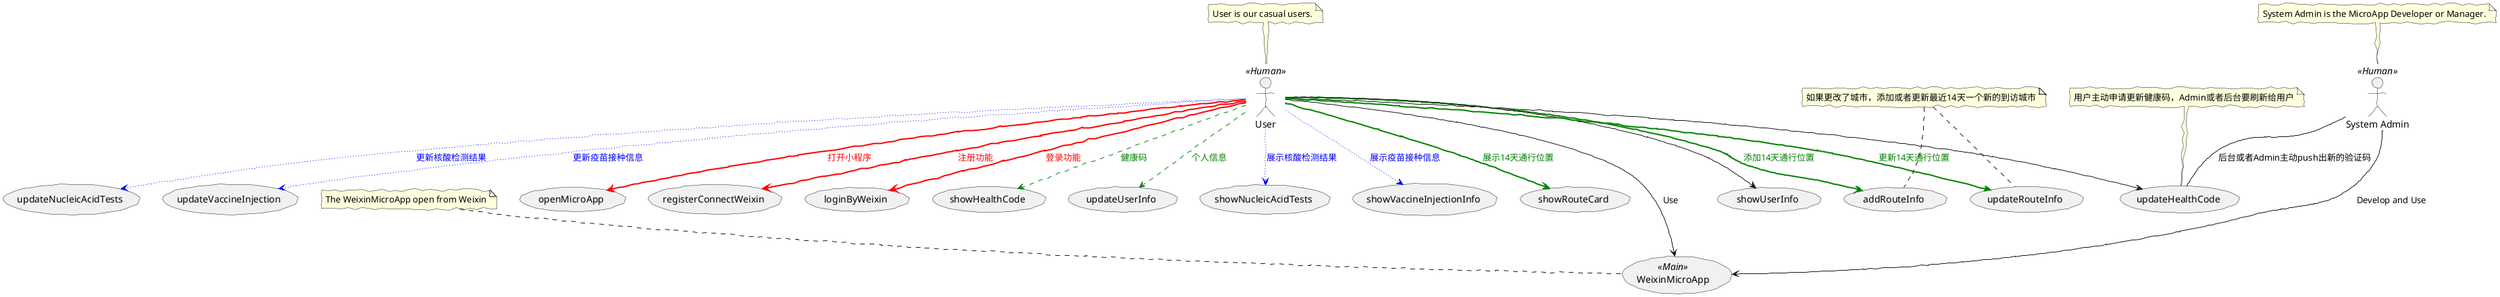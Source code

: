 @startuml
' 字符手写特效
skinparam handwritten true

:User: << Human >>as User
:System Admin: << Human >>as Admin

(WeixinMicroApp) as (App) << Main >>


User --> (case1) #line:red;line.bold;text:red : 打开小程序
User --> (case2) #line:red;line.bold;text:red : 注册功能
User --> (case3) #line:red;line.bold;text:red : 登录功能
User --> (case4)  #green;line.dashed;text:green : 健康码
User --> (case5)  #green;line.dashed;text:green : 个人信息
User --> (case6)
Admin -- (case6) : 后台或者Admin主动push出新的验证码
User --> (case7) #blue;line.dotted;text:blue : 展示核酸检测结果
User --> (case8) #blue;line.dotted;text:blue : 展示疫苗接种信息
User --> (case9) #line:green;line.bold;text:green  : 展示14天通行位置
User --> (case10) #line:green;line.bold;text:green  : 添加14天通行位置
User --> (case11)
User --> (case12) #blue;line.dotted;text:blue : 更新核酸检测结果
User --> (case13) #blue;line.dotted;text:blue : 更新疫苗接种信息
User --> (case14) #line:green;line.bold;text:green  : 更新14天通行位置

' test case list
(openMicroApp) as (case1)
(registerConnectWeixin) as (case2)
(loginByWeixin) as (case3)
(showHealthCode) as (case4)
(showUserInfo) as (case11)
(updateUserInfo) as (case5)
(updateHealthCode) as (case6)
note "用户主动申请更新健康码，Admin或者后台要刷新给用户" as CaseN2
CaseN2 .. (case6)

(showNucleicAcidTests) as (case7)
(updateNucleicAcidTests) as (case12)
(showVaccineInjectionInfo) as (case8)
(updateVaccineInjection) as (case13)


(showRouteCard) as (case9)
(addRouteInfo) as (case10)
(updateRouteInfo) as (case14)
note "如果更改了城市，添加或者更新最近14天一个新的到访城市" as CaseN1
CaseN1 .. (case10)
CaseN1 .. (case14)

Admin ---> (App) : Develop and Use
User --> (App) : Use

note "System Admin is the MicroApp Developer or Manager." as AdminN1
note "User is our casual users." as UserN1
note "The WeixinMicroApp open from Weixin" as WXN1



AdminN1 .. Admin
UserN1 .. User

WXN1 .. (App)


@enduml